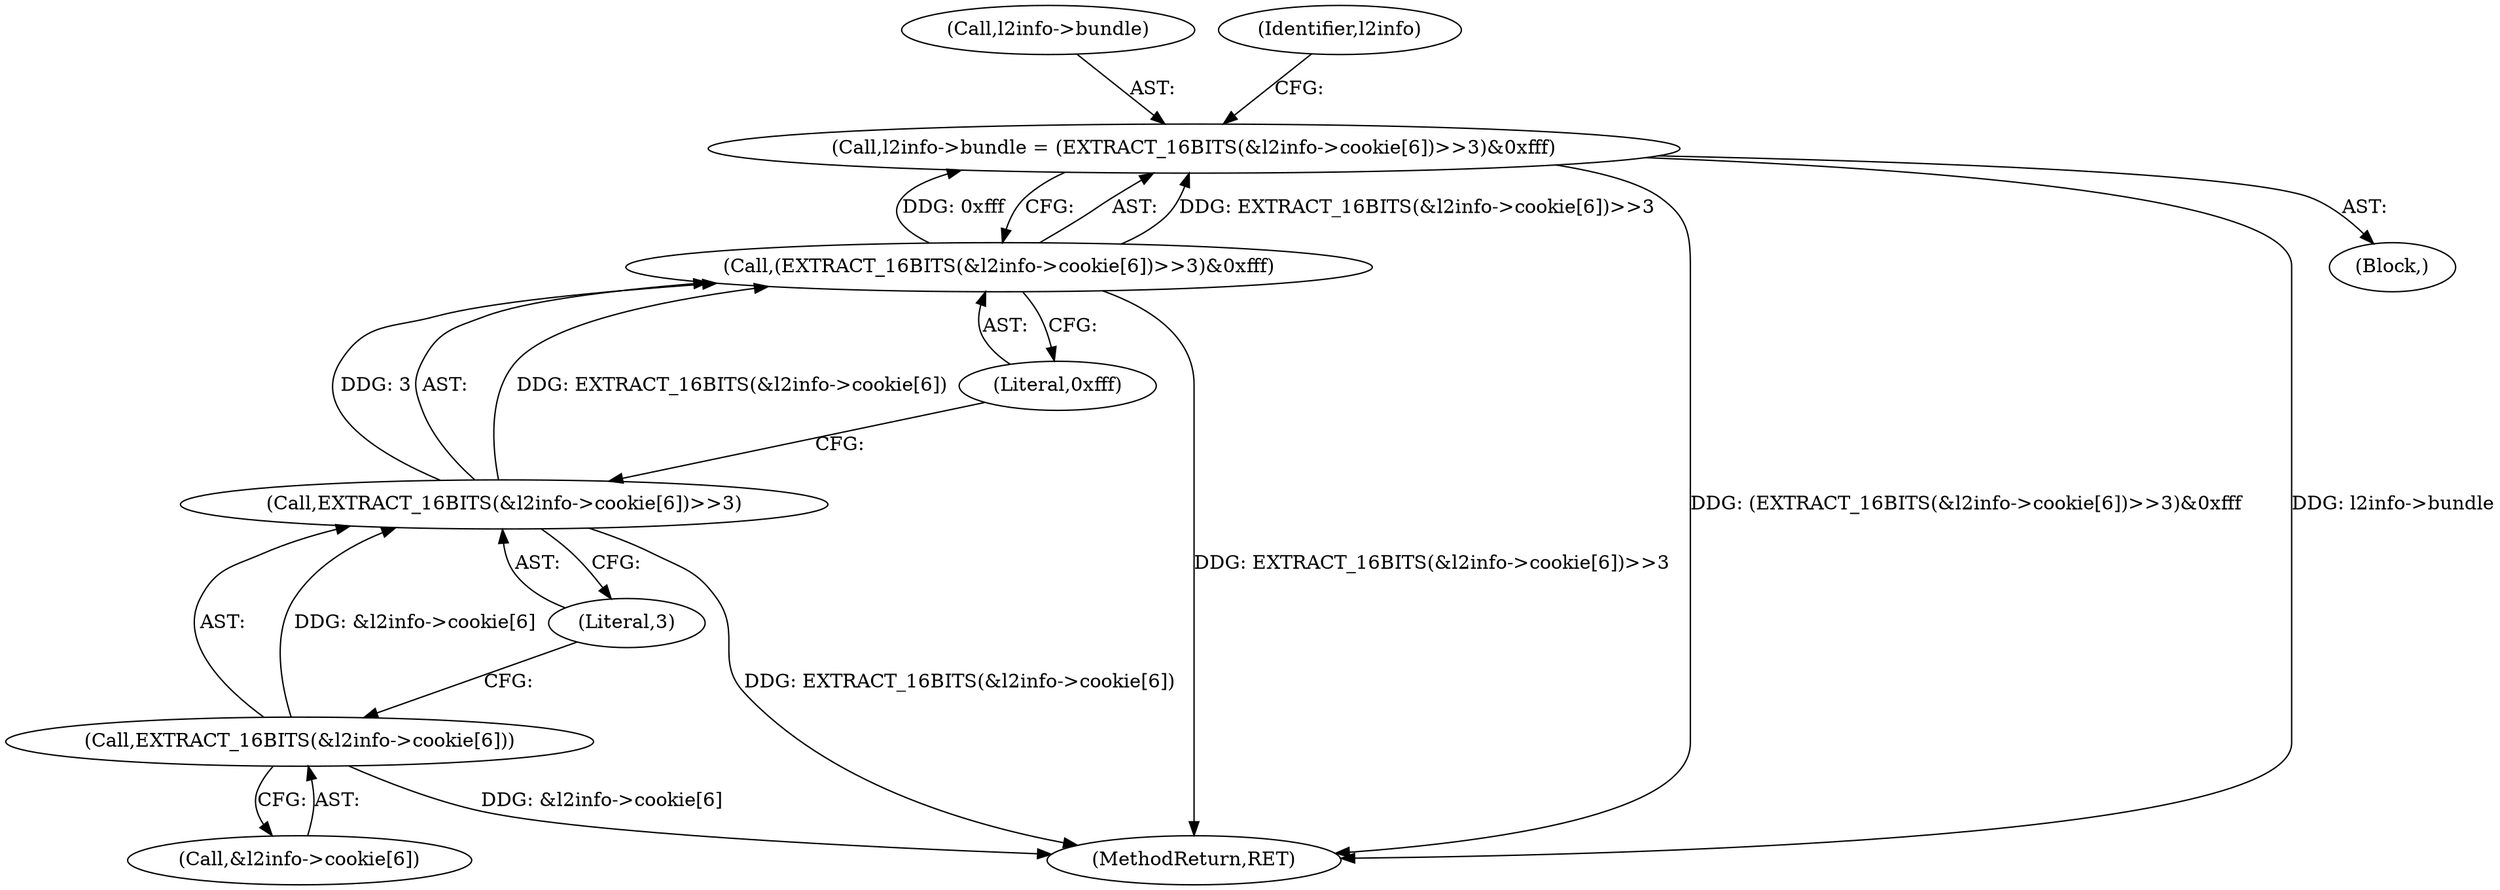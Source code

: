 digraph "0_tcpdump_b534e304568585707c4a92422aeca25cf908ff02_4@pointer" {
"1000933" [label="(Call,l2info->bundle = (EXTRACT_16BITS(&l2info->cookie[6])>>3)&0xfff)"];
"1000937" [label="(Call,(EXTRACT_16BITS(&l2info->cookie[6])>>3)&0xfff)"];
"1000938" [label="(Call,EXTRACT_16BITS(&l2info->cookie[6])>>3)"];
"1000939" [label="(Call,EXTRACT_16BITS(&l2info->cookie[6]))"];
"1000937" [label="(Call,(EXTRACT_16BITS(&l2info->cookie[6])>>3)&0xfff)"];
"1000939" [label="(Call,EXTRACT_16BITS(&l2info->cookie[6]))"];
"1000940" [label="(Call,&l2info->cookie[6])"];
"1000938" [label="(Call,EXTRACT_16BITS(&l2info->cookie[6])>>3)"];
"1000946" [label="(Literal,3)"];
"1000933" [label="(Call,l2info->bundle = (EXTRACT_16BITS(&l2info->cookie[6])>>3)&0xfff)"];
"1001069" [label="(MethodReturn,RET)"];
"1000947" [label="(Literal,0xfff)"];
"1000894" [label="(Block,)"];
"1000934" [label="(Call,l2info->bundle)"];
"1000950" [label="(Identifier,l2info)"];
"1000933" -> "1000894"  [label="AST: "];
"1000933" -> "1000937"  [label="CFG: "];
"1000934" -> "1000933"  [label="AST: "];
"1000937" -> "1000933"  [label="AST: "];
"1000950" -> "1000933"  [label="CFG: "];
"1000933" -> "1001069"  [label="DDG: (EXTRACT_16BITS(&l2info->cookie[6])>>3)&0xfff"];
"1000933" -> "1001069"  [label="DDG: l2info->bundle"];
"1000937" -> "1000933"  [label="DDG: EXTRACT_16BITS(&l2info->cookie[6])>>3"];
"1000937" -> "1000933"  [label="DDG: 0xfff"];
"1000937" -> "1000947"  [label="CFG: "];
"1000938" -> "1000937"  [label="AST: "];
"1000947" -> "1000937"  [label="AST: "];
"1000937" -> "1001069"  [label="DDG: EXTRACT_16BITS(&l2info->cookie[6])>>3"];
"1000938" -> "1000937"  [label="DDG: EXTRACT_16BITS(&l2info->cookie[6])"];
"1000938" -> "1000937"  [label="DDG: 3"];
"1000938" -> "1000946"  [label="CFG: "];
"1000939" -> "1000938"  [label="AST: "];
"1000946" -> "1000938"  [label="AST: "];
"1000947" -> "1000938"  [label="CFG: "];
"1000938" -> "1001069"  [label="DDG: EXTRACT_16BITS(&l2info->cookie[6])"];
"1000939" -> "1000938"  [label="DDG: &l2info->cookie[6]"];
"1000939" -> "1000940"  [label="CFG: "];
"1000940" -> "1000939"  [label="AST: "];
"1000946" -> "1000939"  [label="CFG: "];
"1000939" -> "1001069"  [label="DDG: &l2info->cookie[6]"];
}

